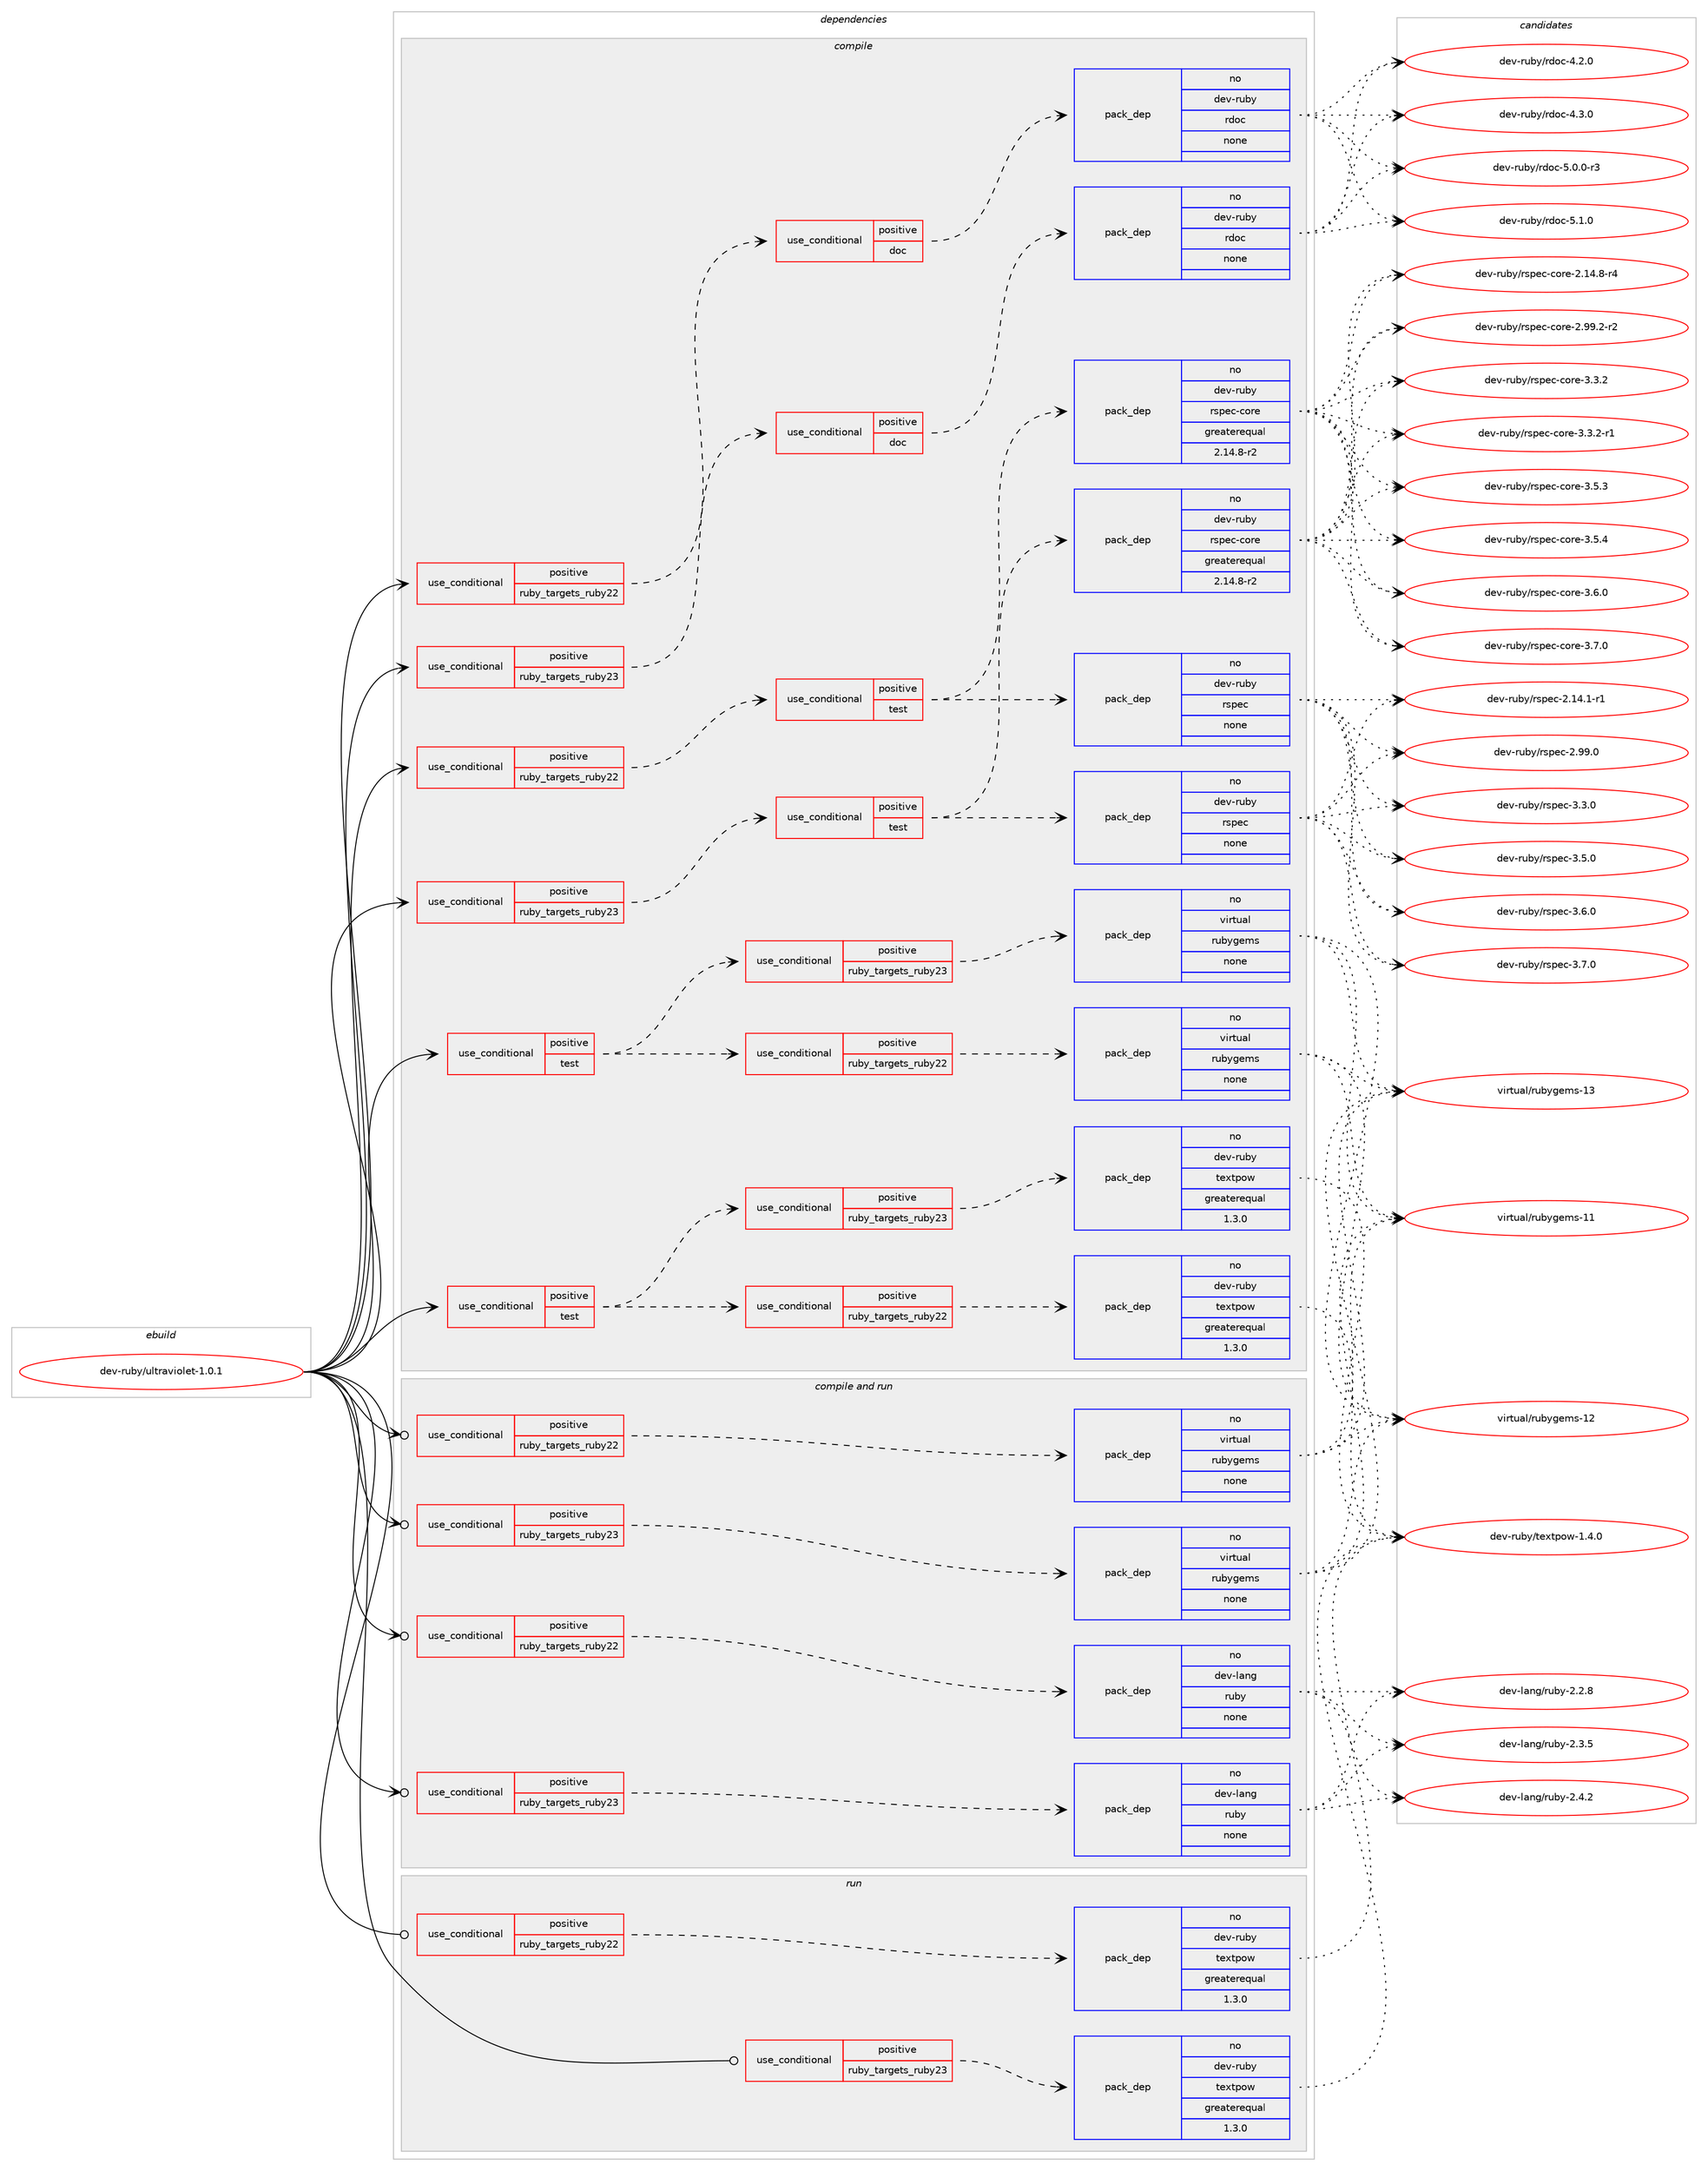 digraph prolog {

# *************
# Graph options
# *************

newrank=true;
concentrate=true;
compound=true;
graph [rankdir=LR,fontname=Helvetica,fontsize=10,ranksep=1.5];#, ranksep=2.5, nodesep=0.2];
edge  [arrowhead=vee];
node  [fontname=Helvetica,fontsize=10];

# **********
# The ebuild
# **********

subgraph cluster_leftcol {
color=gray;
rank=same;
label=<<i>ebuild</i>>;
id [label="dev-ruby/ultraviolet-1.0.1", color=red, width=4, href="../dev-ruby/ultraviolet-1.0.1.svg"];
}

# ****************
# The dependencies
# ****************

subgraph cluster_midcol {
color=gray;
label=<<i>dependencies</i>>;
subgraph cluster_compile {
fillcolor="#eeeeee";
style=filled;
label=<<i>compile</i>>;
subgraph cond75958 {
dependency276602 [label=<<TABLE BORDER="0" CELLBORDER="1" CELLSPACING="0" CELLPADDING="4"><TR><TD ROWSPAN="3" CELLPADDING="10">use_conditional</TD></TR><TR><TD>positive</TD></TR><TR><TD>ruby_targets_ruby22</TD></TR></TABLE>>, shape=none, color=red];
subgraph cond75959 {
dependency276603 [label=<<TABLE BORDER="0" CELLBORDER="1" CELLSPACING="0" CELLPADDING="4"><TR><TD ROWSPAN="3" CELLPADDING="10">use_conditional</TD></TR><TR><TD>positive</TD></TR><TR><TD>doc</TD></TR></TABLE>>, shape=none, color=red];
subgraph pack196528 {
dependency276604 [label=<<TABLE BORDER="0" CELLBORDER="1" CELLSPACING="0" CELLPADDING="4" WIDTH="220"><TR><TD ROWSPAN="6" CELLPADDING="30">pack_dep</TD></TR><TR><TD WIDTH="110">no</TD></TR><TR><TD>dev-ruby</TD></TR><TR><TD>rdoc</TD></TR><TR><TD>none</TD></TR><TR><TD></TD></TR></TABLE>>, shape=none, color=blue];
}
dependency276603:e -> dependency276604:w [weight=20,style="dashed",arrowhead="vee"];
}
dependency276602:e -> dependency276603:w [weight=20,style="dashed",arrowhead="vee"];
}
id:e -> dependency276602:w [weight=20,style="solid",arrowhead="vee"];
subgraph cond75960 {
dependency276605 [label=<<TABLE BORDER="0" CELLBORDER="1" CELLSPACING="0" CELLPADDING="4"><TR><TD ROWSPAN="3" CELLPADDING="10">use_conditional</TD></TR><TR><TD>positive</TD></TR><TR><TD>ruby_targets_ruby22</TD></TR></TABLE>>, shape=none, color=red];
subgraph cond75961 {
dependency276606 [label=<<TABLE BORDER="0" CELLBORDER="1" CELLSPACING="0" CELLPADDING="4"><TR><TD ROWSPAN="3" CELLPADDING="10">use_conditional</TD></TR><TR><TD>positive</TD></TR><TR><TD>test</TD></TR></TABLE>>, shape=none, color=red];
subgraph pack196529 {
dependency276607 [label=<<TABLE BORDER="0" CELLBORDER="1" CELLSPACING="0" CELLPADDING="4" WIDTH="220"><TR><TD ROWSPAN="6" CELLPADDING="30">pack_dep</TD></TR><TR><TD WIDTH="110">no</TD></TR><TR><TD>dev-ruby</TD></TR><TR><TD>rspec</TD></TR><TR><TD>none</TD></TR><TR><TD></TD></TR></TABLE>>, shape=none, color=blue];
}
dependency276606:e -> dependency276607:w [weight=20,style="dashed",arrowhead="vee"];
subgraph pack196530 {
dependency276608 [label=<<TABLE BORDER="0" CELLBORDER="1" CELLSPACING="0" CELLPADDING="4" WIDTH="220"><TR><TD ROWSPAN="6" CELLPADDING="30">pack_dep</TD></TR><TR><TD WIDTH="110">no</TD></TR><TR><TD>dev-ruby</TD></TR><TR><TD>rspec-core</TD></TR><TR><TD>greaterequal</TD></TR><TR><TD>2.14.8-r2</TD></TR></TABLE>>, shape=none, color=blue];
}
dependency276606:e -> dependency276608:w [weight=20,style="dashed",arrowhead="vee"];
}
dependency276605:e -> dependency276606:w [weight=20,style="dashed",arrowhead="vee"];
}
id:e -> dependency276605:w [weight=20,style="solid",arrowhead="vee"];
subgraph cond75962 {
dependency276609 [label=<<TABLE BORDER="0" CELLBORDER="1" CELLSPACING="0" CELLPADDING="4"><TR><TD ROWSPAN="3" CELLPADDING="10">use_conditional</TD></TR><TR><TD>positive</TD></TR><TR><TD>ruby_targets_ruby23</TD></TR></TABLE>>, shape=none, color=red];
subgraph cond75963 {
dependency276610 [label=<<TABLE BORDER="0" CELLBORDER="1" CELLSPACING="0" CELLPADDING="4"><TR><TD ROWSPAN="3" CELLPADDING="10">use_conditional</TD></TR><TR><TD>positive</TD></TR><TR><TD>doc</TD></TR></TABLE>>, shape=none, color=red];
subgraph pack196531 {
dependency276611 [label=<<TABLE BORDER="0" CELLBORDER="1" CELLSPACING="0" CELLPADDING="4" WIDTH="220"><TR><TD ROWSPAN="6" CELLPADDING="30">pack_dep</TD></TR><TR><TD WIDTH="110">no</TD></TR><TR><TD>dev-ruby</TD></TR><TR><TD>rdoc</TD></TR><TR><TD>none</TD></TR><TR><TD></TD></TR></TABLE>>, shape=none, color=blue];
}
dependency276610:e -> dependency276611:w [weight=20,style="dashed",arrowhead="vee"];
}
dependency276609:e -> dependency276610:w [weight=20,style="dashed",arrowhead="vee"];
}
id:e -> dependency276609:w [weight=20,style="solid",arrowhead="vee"];
subgraph cond75964 {
dependency276612 [label=<<TABLE BORDER="0" CELLBORDER="1" CELLSPACING="0" CELLPADDING="4"><TR><TD ROWSPAN="3" CELLPADDING="10">use_conditional</TD></TR><TR><TD>positive</TD></TR><TR><TD>ruby_targets_ruby23</TD></TR></TABLE>>, shape=none, color=red];
subgraph cond75965 {
dependency276613 [label=<<TABLE BORDER="0" CELLBORDER="1" CELLSPACING="0" CELLPADDING="4"><TR><TD ROWSPAN="3" CELLPADDING="10">use_conditional</TD></TR><TR><TD>positive</TD></TR><TR><TD>test</TD></TR></TABLE>>, shape=none, color=red];
subgraph pack196532 {
dependency276614 [label=<<TABLE BORDER="0" CELLBORDER="1" CELLSPACING="0" CELLPADDING="4" WIDTH="220"><TR><TD ROWSPAN="6" CELLPADDING="30">pack_dep</TD></TR><TR><TD WIDTH="110">no</TD></TR><TR><TD>dev-ruby</TD></TR><TR><TD>rspec</TD></TR><TR><TD>none</TD></TR><TR><TD></TD></TR></TABLE>>, shape=none, color=blue];
}
dependency276613:e -> dependency276614:w [weight=20,style="dashed",arrowhead="vee"];
subgraph pack196533 {
dependency276615 [label=<<TABLE BORDER="0" CELLBORDER="1" CELLSPACING="0" CELLPADDING="4" WIDTH="220"><TR><TD ROWSPAN="6" CELLPADDING="30">pack_dep</TD></TR><TR><TD WIDTH="110">no</TD></TR><TR><TD>dev-ruby</TD></TR><TR><TD>rspec-core</TD></TR><TR><TD>greaterequal</TD></TR><TR><TD>2.14.8-r2</TD></TR></TABLE>>, shape=none, color=blue];
}
dependency276613:e -> dependency276615:w [weight=20,style="dashed",arrowhead="vee"];
}
dependency276612:e -> dependency276613:w [weight=20,style="dashed",arrowhead="vee"];
}
id:e -> dependency276612:w [weight=20,style="solid",arrowhead="vee"];
subgraph cond75966 {
dependency276616 [label=<<TABLE BORDER="0" CELLBORDER="1" CELLSPACING="0" CELLPADDING="4"><TR><TD ROWSPAN="3" CELLPADDING="10">use_conditional</TD></TR><TR><TD>positive</TD></TR><TR><TD>test</TD></TR></TABLE>>, shape=none, color=red];
subgraph cond75967 {
dependency276617 [label=<<TABLE BORDER="0" CELLBORDER="1" CELLSPACING="0" CELLPADDING="4"><TR><TD ROWSPAN="3" CELLPADDING="10">use_conditional</TD></TR><TR><TD>positive</TD></TR><TR><TD>ruby_targets_ruby22</TD></TR></TABLE>>, shape=none, color=red];
subgraph pack196534 {
dependency276618 [label=<<TABLE BORDER="0" CELLBORDER="1" CELLSPACING="0" CELLPADDING="4" WIDTH="220"><TR><TD ROWSPAN="6" CELLPADDING="30">pack_dep</TD></TR><TR><TD WIDTH="110">no</TD></TR><TR><TD>dev-ruby</TD></TR><TR><TD>textpow</TD></TR><TR><TD>greaterequal</TD></TR><TR><TD>1.3.0</TD></TR></TABLE>>, shape=none, color=blue];
}
dependency276617:e -> dependency276618:w [weight=20,style="dashed",arrowhead="vee"];
}
dependency276616:e -> dependency276617:w [weight=20,style="dashed",arrowhead="vee"];
subgraph cond75968 {
dependency276619 [label=<<TABLE BORDER="0" CELLBORDER="1" CELLSPACING="0" CELLPADDING="4"><TR><TD ROWSPAN="3" CELLPADDING="10">use_conditional</TD></TR><TR><TD>positive</TD></TR><TR><TD>ruby_targets_ruby23</TD></TR></TABLE>>, shape=none, color=red];
subgraph pack196535 {
dependency276620 [label=<<TABLE BORDER="0" CELLBORDER="1" CELLSPACING="0" CELLPADDING="4" WIDTH="220"><TR><TD ROWSPAN="6" CELLPADDING="30">pack_dep</TD></TR><TR><TD WIDTH="110">no</TD></TR><TR><TD>dev-ruby</TD></TR><TR><TD>textpow</TD></TR><TR><TD>greaterequal</TD></TR><TR><TD>1.3.0</TD></TR></TABLE>>, shape=none, color=blue];
}
dependency276619:e -> dependency276620:w [weight=20,style="dashed",arrowhead="vee"];
}
dependency276616:e -> dependency276619:w [weight=20,style="dashed",arrowhead="vee"];
}
id:e -> dependency276616:w [weight=20,style="solid",arrowhead="vee"];
subgraph cond75969 {
dependency276621 [label=<<TABLE BORDER="0" CELLBORDER="1" CELLSPACING="0" CELLPADDING="4"><TR><TD ROWSPAN="3" CELLPADDING="10">use_conditional</TD></TR><TR><TD>positive</TD></TR><TR><TD>test</TD></TR></TABLE>>, shape=none, color=red];
subgraph cond75970 {
dependency276622 [label=<<TABLE BORDER="0" CELLBORDER="1" CELLSPACING="0" CELLPADDING="4"><TR><TD ROWSPAN="3" CELLPADDING="10">use_conditional</TD></TR><TR><TD>positive</TD></TR><TR><TD>ruby_targets_ruby22</TD></TR></TABLE>>, shape=none, color=red];
subgraph pack196536 {
dependency276623 [label=<<TABLE BORDER="0" CELLBORDER="1" CELLSPACING="0" CELLPADDING="4" WIDTH="220"><TR><TD ROWSPAN="6" CELLPADDING="30">pack_dep</TD></TR><TR><TD WIDTH="110">no</TD></TR><TR><TD>virtual</TD></TR><TR><TD>rubygems</TD></TR><TR><TD>none</TD></TR><TR><TD></TD></TR></TABLE>>, shape=none, color=blue];
}
dependency276622:e -> dependency276623:w [weight=20,style="dashed",arrowhead="vee"];
}
dependency276621:e -> dependency276622:w [weight=20,style="dashed",arrowhead="vee"];
subgraph cond75971 {
dependency276624 [label=<<TABLE BORDER="0" CELLBORDER="1" CELLSPACING="0" CELLPADDING="4"><TR><TD ROWSPAN="3" CELLPADDING="10">use_conditional</TD></TR><TR><TD>positive</TD></TR><TR><TD>ruby_targets_ruby23</TD></TR></TABLE>>, shape=none, color=red];
subgraph pack196537 {
dependency276625 [label=<<TABLE BORDER="0" CELLBORDER="1" CELLSPACING="0" CELLPADDING="4" WIDTH="220"><TR><TD ROWSPAN="6" CELLPADDING="30">pack_dep</TD></TR><TR><TD WIDTH="110">no</TD></TR><TR><TD>virtual</TD></TR><TR><TD>rubygems</TD></TR><TR><TD>none</TD></TR><TR><TD></TD></TR></TABLE>>, shape=none, color=blue];
}
dependency276624:e -> dependency276625:w [weight=20,style="dashed",arrowhead="vee"];
}
dependency276621:e -> dependency276624:w [weight=20,style="dashed",arrowhead="vee"];
}
id:e -> dependency276621:w [weight=20,style="solid",arrowhead="vee"];
}
subgraph cluster_compileandrun {
fillcolor="#eeeeee";
style=filled;
label=<<i>compile and run</i>>;
subgraph cond75972 {
dependency276626 [label=<<TABLE BORDER="0" CELLBORDER="1" CELLSPACING="0" CELLPADDING="4"><TR><TD ROWSPAN="3" CELLPADDING="10">use_conditional</TD></TR><TR><TD>positive</TD></TR><TR><TD>ruby_targets_ruby22</TD></TR></TABLE>>, shape=none, color=red];
subgraph pack196538 {
dependency276627 [label=<<TABLE BORDER="0" CELLBORDER="1" CELLSPACING="0" CELLPADDING="4" WIDTH="220"><TR><TD ROWSPAN="6" CELLPADDING="30">pack_dep</TD></TR><TR><TD WIDTH="110">no</TD></TR><TR><TD>dev-lang</TD></TR><TR><TD>ruby</TD></TR><TR><TD>none</TD></TR><TR><TD></TD></TR></TABLE>>, shape=none, color=blue];
}
dependency276626:e -> dependency276627:w [weight=20,style="dashed",arrowhead="vee"];
}
id:e -> dependency276626:w [weight=20,style="solid",arrowhead="odotvee"];
subgraph cond75973 {
dependency276628 [label=<<TABLE BORDER="0" CELLBORDER="1" CELLSPACING="0" CELLPADDING="4"><TR><TD ROWSPAN="3" CELLPADDING="10">use_conditional</TD></TR><TR><TD>positive</TD></TR><TR><TD>ruby_targets_ruby22</TD></TR></TABLE>>, shape=none, color=red];
subgraph pack196539 {
dependency276629 [label=<<TABLE BORDER="0" CELLBORDER="1" CELLSPACING="0" CELLPADDING="4" WIDTH="220"><TR><TD ROWSPAN="6" CELLPADDING="30">pack_dep</TD></TR><TR><TD WIDTH="110">no</TD></TR><TR><TD>virtual</TD></TR><TR><TD>rubygems</TD></TR><TR><TD>none</TD></TR><TR><TD></TD></TR></TABLE>>, shape=none, color=blue];
}
dependency276628:e -> dependency276629:w [weight=20,style="dashed",arrowhead="vee"];
}
id:e -> dependency276628:w [weight=20,style="solid",arrowhead="odotvee"];
subgraph cond75974 {
dependency276630 [label=<<TABLE BORDER="0" CELLBORDER="1" CELLSPACING="0" CELLPADDING="4"><TR><TD ROWSPAN="3" CELLPADDING="10">use_conditional</TD></TR><TR><TD>positive</TD></TR><TR><TD>ruby_targets_ruby23</TD></TR></TABLE>>, shape=none, color=red];
subgraph pack196540 {
dependency276631 [label=<<TABLE BORDER="0" CELLBORDER="1" CELLSPACING="0" CELLPADDING="4" WIDTH="220"><TR><TD ROWSPAN="6" CELLPADDING="30">pack_dep</TD></TR><TR><TD WIDTH="110">no</TD></TR><TR><TD>dev-lang</TD></TR><TR><TD>ruby</TD></TR><TR><TD>none</TD></TR><TR><TD></TD></TR></TABLE>>, shape=none, color=blue];
}
dependency276630:e -> dependency276631:w [weight=20,style="dashed",arrowhead="vee"];
}
id:e -> dependency276630:w [weight=20,style="solid",arrowhead="odotvee"];
subgraph cond75975 {
dependency276632 [label=<<TABLE BORDER="0" CELLBORDER="1" CELLSPACING="0" CELLPADDING="4"><TR><TD ROWSPAN="3" CELLPADDING="10">use_conditional</TD></TR><TR><TD>positive</TD></TR><TR><TD>ruby_targets_ruby23</TD></TR></TABLE>>, shape=none, color=red];
subgraph pack196541 {
dependency276633 [label=<<TABLE BORDER="0" CELLBORDER="1" CELLSPACING="0" CELLPADDING="4" WIDTH="220"><TR><TD ROWSPAN="6" CELLPADDING="30">pack_dep</TD></TR><TR><TD WIDTH="110">no</TD></TR><TR><TD>virtual</TD></TR><TR><TD>rubygems</TD></TR><TR><TD>none</TD></TR><TR><TD></TD></TR></TABLE>>, shape=none, color=blue];
}
dependency276632:e -> dependency276633:w [weight=20,style="dashed",arrowhead="vee"];
}
id:e -> dependency276632:w [weight=20,style="solid",arrowhead="odotvee"];
}
subgraph cluster_run {
fillcolor="#eeeeee";
style=filled;
label=<<i>run</i>>;
subgraph cond75976 {
dependency276634 [label=<<TABLE BORDER="0" CELLBORDER="1" CELLSPACING="0" CELLPADDING="4"><TR><TD ROWSPAN="3" CELLPADDING="10">use_conditional</TD></TR><TR><TD>positive</TD></TR><TR><TD>ruby_targets_ruby22</TD></TR></TABLE>>, shape=none, color=red];
subgraph pack196542 {
dependency276635 [label=<<TABLE BORDER="0" CELLBORDER="1" CELLSPACING="0" CELLPADDING="4" WIDTH="220"><TR><TD ROWSPAN="6" CELLPADDING="30">pack_dep</TD></TR><TR><TD WIDTH="110">no</TD></TR><TR><TD>dev-ruby</TD></TR><TR><TD>textpow</TD></TR><TR><TD>greaterequal</TD></TR><TR><TD>1.3.0</TD></TR></TABLE>>, shape=none, color=blue];
}
dependency276634:e -> dependency276635:w [weight=20,style="dashed",arrowhead="vee"];
}
id:e -> dependency276634:w [weight=20,style="solid",arrowhead="odot"];
subgraph cond75977 {
dependency276636 [label=<<TABLE BORDER="0" CELLBORDER="1" CELLSPACING="0" CELLPADDING="4"><TR><TD ROWSPAN="3" CELLPADDING="10">use_conditional</TD></TR><TR><TD>positive</TD></TR><TR><TD>ruby_targets_ruby23</TD></TR></TABLE>>, shape=none, color=red];
subgraph pack196543 {
dependency276637 [label=<<TABLE BORDER="0" CELLBORDER="1" CELLSPACING="0" CELLPADDING="4" WIDTH="220"><TR><TD ROWSPAN="6" CELLPADDING="30">pack_dep</TD></TR><TR><TD WIDTH="110">no</TD></TR><TR><TD>dev-ruby</TD></TR><TR><TD>textpow</TD></TR><TR><TD>greaterequal</TD></TR><TR><TD>1.3.0</TD></TR></TABLE>>, shape=none, color=blue];
}
dependency276636:e -> dependency276637:w [weight=20,style="dashed",arrowhead="vee"];
}
id:e -> dependency276636:w [weight=20,style="solid",arrowhead="odot"];
}
}

# **************
# The candidates
# **************

subgraph cluster_choices {
rank=same;
color=gray;
label=<<i>candidates</i>>;

subgraph choice196528 {
color=black;
nodesep=1;
choice10010111845114117981214711410011199455246504648 [label="dev-ruby/rdoc-4.2.0", color=red, width=4,href="../dev-ruby/rdoc-4.2.0.svg"];
choice10010111845114117981214711410011199455246514648 [label="dev-ruby/rdoc-4.3.0", color=red, width=4,href="../dev-ruby/rdoc-4.3.0.svg"];
choice100101118451141179812147114100111994553464846484511451 [label="dev-ruby/rdoc-5.0.0-r3", color=red, width=4,href="../dev-ruby/rdoc-5.0.0-r3.svg"];
choice10010111845114117981214711410011199455346494648 [label="dev-ruby/rdoc-5.1.0", color=red, width=4,href="../dev-ruby/rdoc-5.1.0.svg"];
dependency276604:e -> choice10010111845114117981214711410011199455246504648:w [style=dotted,weight="100"];
dependency276604:e -> choice10010111845114117981214711410011199455246514648:w [style=dotted,weight="100"];
dependency276604:e -> choice100101118451141179812147114100111994553464846484511451:w [style=dotted,weight="100"];
dependency276604:e -> choice10010111845114117981214711410011199455346494648:w [style=dotted,weight="100"];
}
subgraph choice196529 {
color=black;
nodesep=1;
choice10010111845114117981214711411511210199455046495246494511449 [label="dev-ruby/rspec-2.14.1-r1", color=red, width=4,href="../dev-ruby/rspec-2.14.1-r1.svg"];
choice1001011184511411798121471141151121019945504657574648 [label="dev-ruby/rspec-2.99.0", color=red, width=4,href="../dev-ruby/rspec-2.99.0.svg"];
choice10010111845114117981214711411511210199455146514648 [label="dev-ruby/rspec-3.3.0", color=red, width=4,href="../dev-ruby/rspec-3.3.0.svg"];
choice10010111845114117981214711411511210199455146534648 [label="dev-ruby/rspec-3.5.0", color=red, width=4,href="../dev-ruby/rspec-3.5.0.svg"];
choice10010111845114117981214711411511210199455146544648 [label="dev-ruby/rspec-3.6.0", color=red, width=4,href="../dev-ruby/rspec-3.6.0.svg"];
choice10010111845114117981214711411511210199455146554648 [label="dev-ruby/rspec-3.7.0", color=red, width=4,href="../dev-ruby/rspec-3.7.0.svg"];
dependency276607:e -> choice10010111845114117981214711411511210199455046495246494511449:w [style=dotted,weight="100"];
dependency276607:e -> choice1001011184511411798121471141151121019945504657574648:w [style=dotted,weight="100"];
dependency276607:e -> choice10010111845114117981214711411511210199455146514648:w [style=dotted,weight="100"];
dependency276607:e -> choice10010111845114117981214711411511210199455146534648:w [style=dotted,weight="100"];
dependency276607:e -> choice10010111845114117981214711411511210199455146544648:w [style=dotted,weight="100"];
dependency276607:e -> choice10010111845114117981214711411511210199455146554648:w [style=dotted,weight="100"];
}
subgraph choice196530 {
color=black;
nodesep=1;
choice100101118451141179812147114115112101994599111114101455046495246564511452 [label="dev-ruby/rspec-core-2.14.8-r4", color=red, width=4,href="../dev-ruby/rspec-core-2.14.8-r4.svg"];
choice100101118451141179812147114115112101994599111114101455046575746504511450 [label="dev-ruby/rspec-core-2.99.2-r2", color=red, width=4,href="../dev-ruby/rspec-core-2.99.2-r2.svg"];
choice100101118451141179812147114115112101994599111114101455146514650 [label="dev-ruby/rspec-core-3.3.2", color=red, width=4,href="../dev-ruby/rspec-core-3.3.2.svg"];
choice1001011184511411798121471141151121019945991111141014551465146504511449 [label="dev-ruby/rspec-core-3.3.2-r1", color=red, width=4,href="../dev-ruby/rspec-core-3.3.2-r1.svg"];
choice100101118451141179812147114115112101994599111114101455146534651 [label="dev-ruby/rspec-core-3.5.3", color=red, width=4,href="../dev-ruby/rspec-core-3.5.3.svg"];
choice100101118451141179812147114115112101994599111114101455146534652 [label="dev-ruby/rspec-core-3.5.4", color=red, width=4,href="../dev-ruby/rspec-core-3.5.4.svg"];
choice100101118451141179812147114115112101994599111114101455146544648 [label="dev-ruby/rspec-core-3.6.0", color=red, width=4,href="../dev-ruby/rspec-core-3.6.0.svg"];
choice100101118451141179812147114115112101994599111114101455146554648 [label="dev-ruby/rspec-core-3.7.0", color=red, width=4,href="../dev-ruby/rspec-core-3.7.0.svg"];
dependency276608:e -> choice100101118451141179812147114115112101994599111114101455046495246564511452:w [style=dotted,weight="100"];
dependency276608:e -> choice100101118451141179812147114115112101994599111114101455046575746504511450:w [style=dotted,weight="100"];
dependency276608:e -> choice100101118451141179812147114115112101994599111114101455146514650:w [style=dotted,weight="100"];
dependency276608:e -> choice1001011184511411798121471141151121019945991111141014551465146504511449:w [style=dotted,weight="100"];
dependency276608:e -> choice100101118451141179812147114115112101994599111114101455146534651:w [style=dotted,weight="100"];
dependency276608:e -> choice100101118451141179812147114115112101994599111114101455146534652:w [style=dotted,weight="100"];
dependency276608:e -> choice100101118451141179812147114115112101994599111114101455146544648:w [style=dotted,weight="100"];
dependency276608:e -> choice100101118451141179812147114115112101994599111114101455146554648:w [style=dotted,weight="100"];
}
subgraph choice196531 {
color=black;
nodesep=1;
choice10010111845114117981214711410011199455246504648 [label="dev-ruby/rdoc-4.2.0", color=red, width=4,href="../dev-ruby/rdoc-4.2.0.svg"];
choice10010111845114117981214711410011199455246514648 [label="dev-ruby/rdoc-4.3.0", color=red, width=4,href="../dev-ruby/rdoc-4.3.0.svg"];
choice100101118451141179812147114100111994553464846484511451 [label="dev-ruby/rdoc-5.0.0-r3", color=red, width=4,href="../dev-ruby/rdoc-5.0.0-r3.svg"];
choice10010111845114117981214711410011199455346494648 [label="dev-ruby/rdoc-5.1.0", color=red, width=4,href="../dev-ruby/rdoc-5.1.0.svg"];
dependency276611:e -> choice10010111845114117981214711410011199455246504648:w [style=dotted,weight="100"];
dependency276611:e -> choice10010111845114117981214711410011199455246514648:w [style=dotted,weight="100"];
dependency276611:e -> choice100101118451141179812147114100111994553464846484511451:w [style=dotted,weight="100"];
dependency276611:e -> choice10010111845114117981214711410011199455346494648:w [style=dotted,weight="100"];
}
subgraph choice196532 {
color=black;
nodesep=1;
choice10010111845114117981214711411511210199455046495246494511449 [label="dev-ruby/rspec-2.14.1-r1", color=red, width=4,href="../dev-ruby/rspec-2.14.1-r1.svg"];
choice1001011184511411798121471141151121019945504657574648 [label="dev-ruby/rspec-2.99.0", color=red, width=4,href="../dev-ruby/rspec-2.99.0.svg"];
choice10010111845114117981214711411511210199455146514648 [label="dev-ruby/rspec-3.3.0", color=red, width=4,href="../dev-ruby/rspec-3.3.0.svg"];
choice10010111845114117981214711411511210199455146534648 [label="dev-ruby/rspec-3.5.0", color=red, width=4,href="../dev-ruby/rspec-3.5.0.svg"];
choice10010111845114117981214711411511210199455146544648 [label="dev-ruby/rspec-3.6.0", color=red, width=4,href="../dev-ruby/rspec-3.6.0.svg"];
choice10010111845114117981214711411511210199455146554648 [label="dev-ruby/rspec-3.7.0", color=red, width=4,href="../dev-ruby/rspec-3.7.0.svg"];
dependency276614:e -> choice10010111845114117981214711411511210199455046495246494511449:w [style=dotted,weight="100"];
dependency276614:e -> choice1001011184511411798121471141151121019945504657574648:w [style=dotted,weight="100"];
dependency276614:e -> choice10010111845114117981214711411511210199455146514648:w [style=dotted,weight="100"];
dependency276614:e -> choice10010111845114117981214711411511210199455146534648:w [style=dotted,weight="100"];
dependency276614:e -> choice10010111845114117981214711411511210199455146544648:w [style=dotted,weight="100"];
dependency276614:e -> choice10010111845114117981214711411511210199455146554648:w [style=dotted,weight="100"];
}
subgraph choice196533 {
color=black;
nodesep=1;
choice100101118451141179812147114115112101994599111114101455046495246564511452 [label="dev-ruby/rspec-core-2.14.8-r4", color=red, width=4,href="../dev-ruby/rspec-core-2.14.8-r4.svg"];
choice100101118451141179812147114115112101994599111114101455046575746504511450 [label="dev-ruby/rspec-core-2.99.2-r2", color=red, width=4,href="../dev-ruby/rspec-core-2.99.2-r2.svg"];
choice100101118451141179812147114115112101994599111114101455146514650 [label="dev-ruby/rspec-core-3.3.2", color=red, width=4,href="../dev-ruby/rspec-core-3.3.2.svg"];
choice1001011184511411798121471141151121019945991111141014551465146504511449 [label="dev-ruby/rspec-core-3.3.2-r1", color=red, width=4,href="../dev-ruby/rspec-core-3.3.2-r1.svg"];
choice100101118451141179812147114115112101994599111114101455146534651 [label="dev-ruby/rspec-core-3.5.3", color=red, width=4,href="../dev-ruby/rspec-core-3.5.3.svg"];
choice100101118451141179812147114115112101994599111114101455146534652 [label="dev-ruby/rspec-core-3.5.4", color=red, width=4,href="../dev-ruby/rspec-core-3.5.4.svg"];
choice100101118451141179812147114115112101994599111114101455146544648 [label="dev-ruby/rspec-core-3.6.0", color=red, width=4,href="../dev-ruby/rspec-core-3.6.0.svg"];
choice100101118451141179812147114115112101994599111114101455146554648 [label="dev-ruby/rspec-core-3.7.0", color=red, width=4,href="../dev-ruby/rspec-core-3.7.0.svg"];
dependency276615:e -> choice100101118451141179812147114115112101994599111114101455046495246564511452:w [style=dotted,weight="100"];
dependency276615:e -> choice100101118451141179812147114115112101994599111114101455046575746504511450:w [style=dotted,weight="100"];
dependency276615:e -> choice100101118451141179812147114115112101994599111114101455146514650:w [style=dotted,weight="100"];
dependency276615:e -> choice1001011184511411798121471141151121019945991111141014551465146504511449:w [style=dotted,weight="100"];
dependency276615:e -> choice100101118451141179812147114115112101994599111114101455146534651:w [style=dotted,weight="100"];
dependency276615:e -> choice100101118451141179812147114115112101994599111114101455146534652:w [style=dotted,weight="100"];
dependency276615:e -> choice100101118451141179812147114115112101994599111114101455146544648:w [style=dotted,weight="100"];
dependency276615:e -> choice100101118451141179812147114115112101994599111114101455146554648:w [style=dotted,weight="100"];
}
subgraph choice196534 {
color=black;
nodesep=1;
choice100101118451141179812147116101120116112111119454946524648 [label="dev-ruby/textpow-1.4.0", color=red, width=4,href="../dev-ruby/textpow-1.4.0.svg"];
dependency276618:e -> choice100101118451141179812147116101120116112111119454946524648:w [style=dotted,weight="100"];
}
subgraph choice196535 {
color=black;
nodesep=1;
choice100101118451141179812147116101120116112111119454946524648 [label="dev-ruby/textpow-1.4.0", color=red, width=4,href="../dev-ruby/textpow-1.4.0.svg"];
dependency276620:e -> choice100101118451141179812147116101120116112111119454946524648:w [style=dotted,weight="100"];
}
subgraph choice196536 {
color=black;
nodesep=1;
choice118105114116117971084711411798121103101109115454949 [label="virtual/rubygems-11", color=red, width=4,href="../virtual/rubygems-11.svg"];
choice118105114116117971084711411798121103101109115454950 [label="virtual/rubygems-12", color=red, width=4,href="../virtual/rubygems-12.svg"];
choice118105114116117971084711411798121103101109115454951 [label="virtual/rubygems-13", color=red, width=4,href="../virtual/rubygems-13.svg"];
dependency276623:e -> choice118105114116117971084711411798121103101109115454949:w [style=dotted,weight="100"];
dependency276623:e -> choice118105114116117971084711411798121103101109115454950:w [style=dotted,weight="100"];
dependency276623:e -> choice118105114116117971084711411798121103101109115454951:w [style=dotted,weight="100"];
}
subgraph choice196537 {
color=black;
nodesep=1;
choice118105114116117971084711411798121103101109115454949 [label="virtual/rubygems-11", color=red, width=4,href="../virtual/rubygems-11.svg"];
choice118105114116117971084711411798121103101109115454950 [label="virtual/rubygems-12", color=red, width=4,href="../virtual/rubygems-12.svg"];
choice118105114116117971084711411798121103101109115454951 [label="virtual/rubygems-13", color=red, width=4,href="../virtual/rubygems-13.svg"];
dependency276625:e -> choice118105114116117971084711411798121103101109115454949:w [style=dotted,weight="100"];
dependency276625:e -> choice118105114116117971084711411798121103101109115454950:w [style=dotted,weight="100"];
dependency276625:e -> choice118105114116117971084711411798121103101109115454951:w [style=dotted,weight="100"];
}
subgraph choice196538 {
color=black;
nodesep=1;
choice10010111845108971101034711411798121455046504656 [label="dev-lang/ruby-2.2.8", color=red, width=4,href="../dev-lang/ruby-2.2.8.svg"];
choice10010111845108971101034711411798121455046514653 [label="dev-lang/ruby-2.3.5", color=red, width=4,href="../dev-lang/ruby-2.3.5.svg"];
choice10010111845108971101034711411798121455046524650 [label="dev-lang/ruby-2.4.2", color=red, width=4,href="../dev-lang/ruby-2.4.2.svg"];
dependency276627:e -> choice10010111845108971101034711411798121455046504656:w [style=dotted,weight="100"];
dependency276627:e -> choice10010111845108971101034711411798121455046514653:w [style=dotted,weight="100"];
dependency276627:e -> choice10010111845108971101034711411798121455046524650:w [style=dotted,weight="100"];
}
subgraph choice196539 {
color=black;
nodesep=1;
choice118105114116117971084711411798121103101109115454949 [label="virtual/rubygems-11", color=red, width=4,href="../virtual/rubygems-11.svg"];
choice118105114116117971084711411798121103101109115454950 [label="virtual/rubygems-12", color=red, width=4,href="../virtual/rubygems-12.svg"];
choice118105114116117971084711411798121103101109115454951 [label="virtual/rubygems-13", color=red, width=4,href="../virtual/rubygems-13.svg"];
dependency276629:e -> choice118105114116117971084711411798121103101109115454949:w [style=dotted,weight="100"];
dependency276629:e -> choice118105114116117971084711411798121103101109115454950:w [style=dotted,weight="100"];
dependency276629:e -> choice118105114116117971084711411798121103101109115454951:w [style=dotted,weight="100"];
}
subgraph choice196540 {
color=black;
nodesep=1;
choice10010111845108971101034711411798121455046504656 [label="dev-lang/ruby-2.2.8", color=red, width=4,href="../dev-lang/ruby-2.2.8.svg"];
choice10010111845108971101034711411798121455046514653 [label="dev-lang/ruby-2.3.5", color=red, width=4,href="../dev-lang/ruby-2.3.5.svg"];
choice10010111845108971101034711411798121455046524650 [label="dev-lang/ruby-2.4.2", color=red, width=4,href="../dev-lang/ruby-2.4.2.svg"];
dependency276631:e -> choice10010111845108971101034711411798121455046504656:w [style=dotted,weight="100"];
dependency276631:e -> choice10010111845108971101034711411798121455046514653:w [style=dotted,weight="100"];
dependency276631:e -> choice10010111845108971101034711411798121455046524650:w [style=dotted,weight="100"];
}
subgraph choice196541 {
color=black;
nodesep=1;
choice118105114116117971084711411798121103101109115454949 [label="virtual/rubygems-11", color=red, width=4,href="../virtual/rubygems-11.svg"];
choice118105114116117971084711411798121103101109115454950 [label="virtual/rubygems-12", color=red, width=4,href="../virtual/rubygems-12.svg"];
choice118105114116117971084711411798121103101109115454951 [label="virtual/rubygems-13", color=red, width=4,href="../virtual/rubygems-13.svg"];
dependency276633:e -> choice118105114116117971084711411798121103101109115454949:w [style=dotted,weight="100"];
dependency276633:e -> choice118105114116117971084711411798121103101109115454950:w [style=dotted,weight="100"];
dependency276633:e -> choice118105114116117971084711411798121103101109115454951:w [style=dotted,weight="100"];
}
subgraph choice196542 {
color=black;
nodesep=1;
choice100101118451141179812147116101120116112111119454946524648 [label="dev-ruby/textpow-1.4.0", color=red, width=4,href="../dev-ruby/textpow-1.4.0.svg"];
dependency276635:e -> choice100101118451141179812147116101120116112111119454946524648:w [style=dotted,weight="100"];
}
subgraph choice196543 {
color=black;
nodesep=1;
choice100101118451141179812147116101120116112111119454946524648 [label="dev-ruby/textpow-1.4.0", color=red, width=4,href="../dev-ruby/textpow-1.4.0.svg"];
dependency276637:e -> choice100101118451141179812147116101120116112111119454946524648:w [style=dotted,weight="100"];
}
}

}
